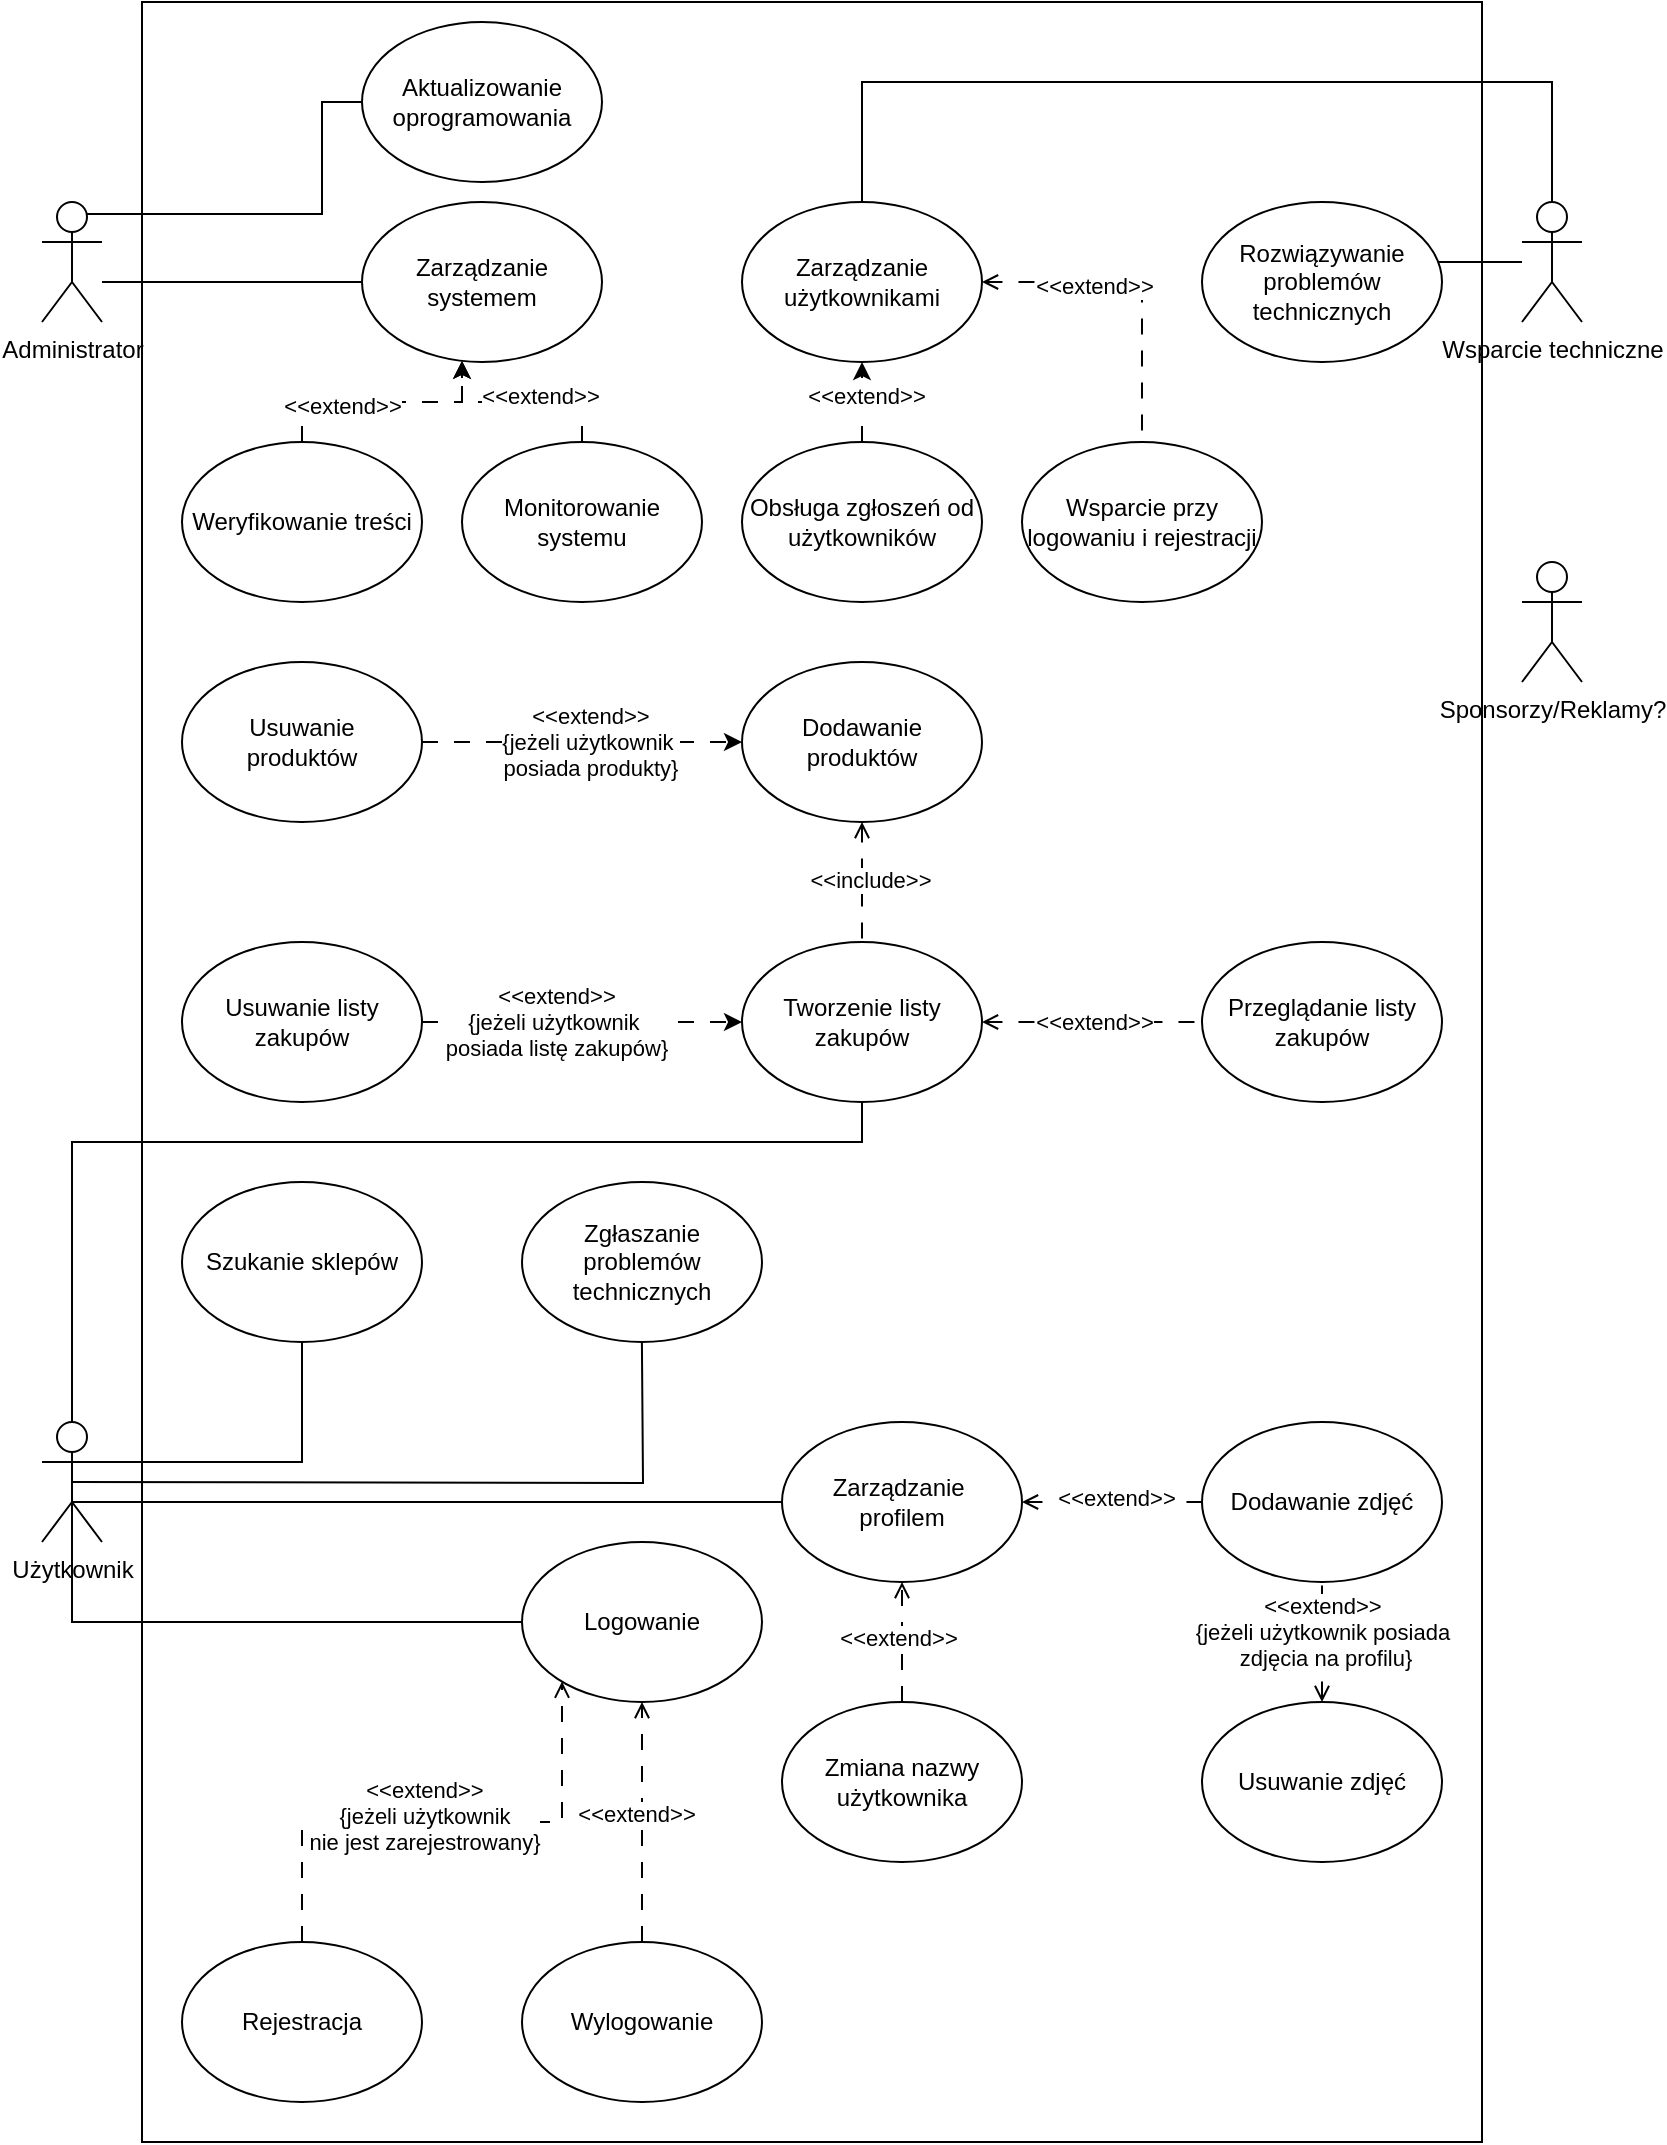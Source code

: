 <mxfile version="24.3.1" type="github">
  <diagram name="Page-1" id="LEZbWoxVUDS4-kTCrXxD">
    <mxGraphModel dx="2206" dy="1280" grid="1" gridSize="10" guides="1" tooltips="1" connect="1" arrows="1" fold="1" page="1" pageScale="1" pageWidth="850" pageHeight="1100" math="0" shadow="0">
      <root>
        <mxCell id="0" />
        <mxCell id="1" parent="0" />
        <mxCell id="qrfRFLxY_1CpP_t62rLR-5" value="" style="rounded=0;whiteSpace=wrap;html=1;" vertex="1" parent="1">
          <mxGeometry x="80" y="20" width="670" height="1070" as="geometry" />
        </mxCell>
        <mxCell id="e0XvPMYwWgMYgYlpoTrx-16" value="" style="edgeStyle=orthogonalEdgeStyle;rounded=0;orthogonalLoop=1;jettySize=auto;html=1;startArrow=none;startFill=0;endArrow=none;endFill=0;" parent="1" source="K87021AXg9v8rqYW4FeP-1" target="e0XvPMYwWgMYgYlpoTrx-7" edge="1">
          <mxGeometry relative="1" as="geometry">
            <Array as="points">
              <mxPoint x="90" y="160" />
              <mxPoint x="90" y="160" />
            </Array>
          </mxGeometry>
        </mxCell>
        <mxCell id="e0XvPMYwWgMYgYlpoTrx-17" style="edgeStyle=orthogonalEdgeStyle;rounded=0;orthogonalLoop=1;jettySize=auto;html=1;exitX=0.75;exitY=0.1;exitDx=0;exitDy=0;exitPerimeter=0;entryX=0;entryY=0.5;entryDx=0;entryDy=0;endArrow=none;endFill=0;" parent="1" source="K87021AXg9v8rqYW4FeP-1" target="K87021AXg9v8rqYW4FeP-9" edge="1">
          <mxGeometry relative="1" as="geometry">
            <Array as="points">
              <mxPoint x="170" y="126" />
              <mxPoint x="170" y="70" />
            </Array>
          </mxGeometry>
        </mxCell>
        <mxCell id="K87021AXg9v8rqYW4FeP-1" value="&lt;div&gt;Administrator&lt;/div&gt;" style="shape=umlActor;verticalLabelPosition=bottom;verticalAlign=top;html=1;outlineConnect=0;" parent="1" vertex="1">
          <mxGeometry x="30" y="120" width="30" height="60" as="geometry" />
        </mxCell>
        <mxCell id="e0XvPMYwWgMYgYlpoTrx-27" style="edgeStyle=orthogonalEdgeStyle;rounded=0;orthogonalLoop=1;jettySize=auto;html=1;endArrow=open;endFill=0;startArrow=none;startFill=0;dashed=1;dashPattern=8 8;" parent="1" source="e0XvPMYwWgMYgYlpoTrx-4" target="e0XvPMYwWgMYgYlpoTrx-3" edge="1">
          <mxGeometry relative="1" as="geometry">
            <Array as="points">
              <mxPoint x="160" y="930" />
              <mxPoint x="290" y="930" />
            </Array>
          </mxGeometry>
        </mxCell>
        <mxCell id="e0XvPMYwWgMYgYlpoTrx-53" value="&lt;div&gt;&amp;lt;&amp;lt;extend&amp;gt;&amp;gt;&lt;/div&gt;&lt;div&gt;{jeżeli użytkownik&lt;/div&gt;&lt;div&gt;nie jest zarejestrowany}&lt;/div&gt;" style="edgeLabel;html=1;align=center;verticalAlign=middle;resizable=0;points=[];" parent="e0XvPMYwWgMYgYlpoTrx-27" vertex="1" connectable="0">
          <mxGeometry x="0.123" y="3" relative="1" as="geometry">
            <mxPoint x="-25" as="offset" />
          </mxGeometry>
        </mxCell>
        <mxCell id="e0XvPMYwWgMYgYlpoTrx-74" style="edgeStyle=orthogonalEdgeStyle;rounded=0;orthogonalLoop=1;jettySize=auto;html=1;exitX=0.5;exitY=0.5;exitDx=0;exitDy=0;exitPerimeter=0;entryX=0;entryY=0.5;entryDx=0;entryDy=0;endArrow=none;endFill=0;" parent="1" source="K87021AXg9v8rqYW4FeP-2" target="e0XvPMYwWgMYgYlpoTrx-43" edge="1">
          <mxGeometry relative="1" as="geometry">
            <Array as="points">
              <mxPoint x="45" y="770" />
            </Array>
          </mxGeometry>
        </mxCell>
        <mxCell id="e0XvPMYwWgMYgYlpoTrx-75" style="edgeStyle=orthogonalEdgeStyle;rounded=0;orthogonalLoop=1;jettySize=auto;html=1;exitX=0.5;exitY=0.5;exitDx=0;exitDy=0;exitPerimeter=0;entryX=0.5;entryY=1;entryDx=0;entryDy=0;endArrow=none;endFill=0;" parent="1" source="K87021AXg9v8rqYW4FeP-2" target="e0XvPMYwWgMYgYlpoTrx-5" edge="1">
          <mxGeometry relative="1" as="geometry">
            <Array as="points">
              <mxPoint x="45" y="750" />
              <mxPoint x="160" y="750" />
            </Array>
          </mxGeometry>
        </mxCell>
        <mxCell id="e0XvPMYwWgMYgYlpoTrx-76" style="edgeStyle=orthogonalEdgeStyle;rounded=0;orthogonalLoop=1;jettySize=auto;html=1;exitX=0.5;exitY=0.5;exitDx=0;exitDy=0;exitPerimeter=0;entryX=0.5;entryY=1;entryDx=0;entryDy=0;endArrow=none;endFill=0;" parent="1" edge="1">
          <mxGeometry relative="1" as="geometry">
            <mxPoint x="44.95" y="760" as="sourcePoint" />
            <mxPoint x="329.95" y="690" as="targetPoint" />
          </mxGeometry>
        </mxCell>
        <mxCell id="K87021AXg9v8rqYW4FeP-2" value="&lt;div&gt;Użytkownik&lt;/div&gt;" style="shape=umlActor;verticalLabelPosition=bottom;verticalAlign=top;html=1;outlineConnect=0;" parent="1" vertex="1">
          <mxGeometry x="30" y="730" width="30" height="60" as="geometry" />
        </mxCell>
        <mxCell id="K87021AXg9v8rqYW4FeP-9" value="&lt;div&gt;Aktualizowanie oprogramowania&lt;/div&gt;" style="ellipse;whiteSpace=wrap;html=1;" parent="1" vertex="1">
          <mxGeometry x="190" y="30" width="120" height="80" as="geometry" />
        </mxCell>
        <mxCell id="K87021AXg9v8rqYW4FeP-10" value="Przeglądanie listy zakupów" style="ellipse;whiteSpace=wrap;html=1;" parent="1" vertex="1">
          <mxGeometry x="610" y="490" width="120" height="80" as="geometry" />
        </mxCell>
        <mxCell id="e0XvPMYwWgMYgYlpoTrx-30" style="edgeStyle=orthogonalEdgeStyle;rounded=0;orthogonalLoop=1;jettySize=auto;html=1;entryX=0;entryY=0.5;entryDx=0;entryDy=0;exitX=1;exitY=0.5;exitDx=0;exitDy=0;startArrow=open;startFill=0;endArrow=none;endFill=0;dashed=1;dashPattern=8 8;" parent="1" source="e0XvPMYwWgMYgYlpoTrx-1" target="K87021AXg9v8rqYW4FeP-10" edge="1">
          <mxGeometry relative="1" as="geometry">
            <mxPoint x="450" y="550" as="sourcePoint" />
            <mxPoint x="370" y="410" as="targetPoint" />
            <Array as="points" />
          </mxGeometry>
        </mxCell>
        <mxCell id="e0XvPMYwWgMYgYlpoTrx-71" value="&amp;lt;&amp;lt;extend&amp;gt;&amp;gt;" style="edgeLabel;html=1;align=center;verticalAlign=middle;resizable=0;points=[];" parent="e0XvPMYwWgMYgYlpoTrx-30" vertex="1" connectable="0">
          <mxGeometry x="0.499" y="-2" relative="1" as="geometry">
            <mxPoint x="-27" y="-2" as="offset" />
          </mxGeometry>
        </mxCell>
        <mxCell id="e0XvPMYwWgMYgYlpoTrx-1" value="Tworzenie listy zakupów" style="ellipse;whiteSpace=wrap;html=1;" parent="1" vertex="1">
          <mxGeometry x="380" y="490" width="120" height="80" as="geometry" />
        </mxCell>
        <mxCell id="e0XvPMYwWgMYgYlpoTrx-2" value="&lt;div&gt;Dodawanie zdjęć&lt;/div&gt;" style="ellipse;whiteSpace=wrap;html=1;" parent="1" vertex="1">
          <mxGeometry x="610" y="730" width="120" height="80" as="geometry" />
        </mxCell>
        <mxCell id="e0XvPMYwWgMYgYlpoTrx-3" value="&lt;div&gt;Logowanie&lt;/div&gt;" style="ellipse;whiteSpace=wrap;html=1;" parent="1" vertex="1">
          <mxGeometry x="270" y="790" width="120" height="80" as="geometry" />
        </mxCell>
        <mxCell id="e0XvPMYwWgMYgYlpoTrx-28" value="" style="edgeStyle=orthogonalEdgeStyle;rounded=0;orthogonalLoop=1;jettySize=auto;html=1;exitX=0.5;exitY=0.5;exitDx=0;exitDy=0;exitPerimeter=0;endArrow=none;endFill=0;" parent="1" source="K87021AXg9v8rqYW4FeP-2" target="e0XvPMYwWgMYgYlpoTrx-3" edge="1">
          <mxGeometry relative="1" as="geometry">
            <Array as="points">
              <mxPoint x="45" y="830" />
              <mxPoint x="330" y="830" />
            </Array>
          </mxGeometry>
        </mxCell>
        <mxCell id="e0XvPMYwWgMYgYlpoTrx-4" value="&lt;div&gt;Rejestracja&lt;/div&gt;" style="ellipse;whiteSpace=wrap;html=1;" parent="1" vertex="1">
          <mxGeometry x="100" y="990" width="120" height="80" as="geometry" />
        </mxCell>
        <mxCell id="e0XvPMYwWgMYgYlpoTrx-5" value="Szukanie sklepów" style="ellipse;whiteSpace=wrap;html=1;" parent="1" vertex="1">
          <mxGeometry x="100" y="610" width="120" height="80" as="geometry" />
        </mxCell>
        <mxCell id="e0XvPMYwWgMYgYlpoTrx-36" value="" style="edgeStyle=orthogonalEdgeStyle;rounded=0;orthogonalLoop=1;jettySize=auto;html=1;startArrow=open;startFill=0;endArrow=none;endFill=0;dashed=1;dashPattern=8 8;" parent="1" source="e0XvPMYwWgMYgYlpoTrx-6" target="e0XvPMYwWgMYgYlpoTrx-33" edge="1">
          <mxGeometry relative="1" as="geometry" />
        </mxCell>
        <mxCell id="qrfRFLxY_1CpP_t62rLR-4" value="&lt;div style=&quot;font-size: 11px;&quot;&gt;&lt;font style=&quot;font-size: 11px;&quot;&gt;&amp;lt;&amp;lt;extend&amp;gt;&amp;gt;&lt;/font&gt;&lt;/div&gt;" style="edgeLabel;html=1;align=center;verticalAlign=middle;resizable=0;points=[];fontSize=12;" vertex="1" connectable="0" parent="e0XvPMYwWgMYgYlpoTrx-36">
          <mxGeometry x="-0.304" y="-2" relative="1" as="geometry">
            <mxPoint as="offset" />
          </mxGeometry>
        </mxCell>
        <mxCell id="e0XvPMYwWgMYgYlpoTrx-6" value="Zarządzanie użytkownikami" style="ellipse;whiteSpace=wrap;html=1;" parent="1" vertex="1">
          <mxGeometry x="380" y="120" width="120" height="80" as="geometry" />
        </mxCell>
        <mxCell id="e0XvPMYwWgMYgYlpoTrx-7" value="Zarządzanie systemem" style="ellipse;whiteSpace=wrap;html=1;" parent="1" vertex="1">
          <mxGeometry x="190" y="120" width="120" height="80" as="geometry" />
        </mxCell>
        <mxCell id="e0XvPMYwWgMYgYlpoTrx-18" value="" style="edgeStyle=orthogonalEdgeStyle;rounded=0;orthogonalLoop=1;jettySize=auto;html=1;dashed=1;dashPattern=8 8;" parent="1" source="e0XvPMYwWgMYgYlpoTrx-8" target="e0XvPMYwWgMYgYlpoTrx-7" edge="1">
          <mxGeometry relative="1" as="geometry">
            <Array as="points">
              <mxPoint x="160" y="220" />
              <mxPoint x="240" y="220" />
            </Array>
          </mxGeometry>
        </mxCell>
        <mxCell id="Vl1ABShufQXzU-Sie8y4-1" value="&amp;lt;&amp;lt;extend&amp;gt;&amp;gt;" style="edgeLabel;html=1;align=center;verticalAlign=middle;resizable=0;points=[];" parent="e0XvPMYwWgMYgYlpoTrx-18" vertex="1" connectable="0">
          <mxGeometry x="-0.339" y="-2" relative="1" as="geometry">
            <mxPoint as="offset" />
          </mxGeometry>
        </mxCell>
        <mxCell id="e0XvPMYwWgMYgYlpoTrx-8" value="Weryfikowanie treści" style="ellipse;whiteSpace=wrap;html=1;" parent="1" vertex="1">
          <mxGeometry x="100" y="240" width="120" height="80" as="geometry" />
        </mxCell>
        <mxCell id="e0XvPMYwWgMYgYlpoTrx-20" style="edgeStyle=orthogonalEdgeStyle;rounded=0;orthogonalLoop=1;jettySize=auto;html=1;endArrow=none;endFill=0;" parent="1" source="e0XvPMYwWgMYgYlpoTrx-9" target="e0XvPMYwWgMYgYlpoTrx-12" edge="1">
          <mxGeometry relative="1" as="geometry">
            <Array as="points">
              <mxPoint x="780" y="160" />
              <mxPoint x="780" y="160" />
            </Array>
          </mxGeometry>
        </mxCell>
        <mxCell id="e0XvPMYwWgMYgYlpoTrx-77" style="edgeStyle=orthogonalEdgeStyle;rounded=0;orthogonalLoop=1;jettySize=auto;html=1;exitX=0.5;exitY=0;exitDx=0;exitDy=0;exitPerimeter=0;entryX=0.5;entryY=0;entryDx=0;entryDy=0;endArrow=none;endFill=0;" parent="1" source="e0XvPMYwWgMYgYlpoTrx-9" target="e0XvPMYwWgMYgYlpoTrx-6" edge="1">
          <mxGeometry relative="1" as="geometry">
            <Array as="points">
              <mxPoint x="785" y="60" />
              <mxPoint x="440" y="60" />
            </Array>
          </mxGeometry>
        </mxCell>
        <mxCell id="e0XvPMYwWgMYgYlpoTrx-9" value="&lt;div&gt;Wsparcie techniczne&lt;/div&gt;" style="shape=umlActor;verticalLabelPosition=bottom;verticalAlign=top;html=1;outlineConnect=0;" parent="1" vertex="1">
          <mxGeometry x="770" y="120" width="30" height="60" as="geometry" />
        </mxCell>
        <mxCell id="e0XvPMYwWgMYgYlpoTrx-10" value="&lt;div&gt;Sponsorzy/Reklamy?&lt;/div&gt;" style="shape=umlActor;verticalLabelPosition=bottom;verticalAlign=top;html=1;outlineConnect=0;" parent="1" vertex="1">
          <mxGeometry x="770" y="300" width="30" height="60" as="geometry" />
        </mxCell>
        <mxCell id="e0XvPMYwWgMYgYlpoTrx-21" value="" style="edgeStyle=orthogonalEdgeStyle;rounded=0;orthogonalLoop=1;jettySize=auto;html=1;dashed=1;dashPattern=8 8;" parent="1" source="e0XvPMYwWgMYgYlpoTrx-11" target="e0XvPMYwWgMYgYlpoTrx-6" edge="1">
          <mxGeometry relative="1" as="geometry" />
        </mxCell>
        <mxCell id="Vl1ABShufQXzU-Sie8y4-2" value="&amp;lt;&amp;lt;extend&amp;gt;&amp;gt;" style="edgeLabel;html=1;align=center;verticalAlign=middle;resizable=0;points=[];" parent="e0XvPMYwWgMYgYlpoTrx-21" vertex="1" connectable="0">
          <mxGeometry x="0.167" y="-2" relative="1" as="geometry">
            <mxPoint as="offset" />
          </mxGeometry>
        </mxCell>
        <mxCell id="e0XvPMYwWgMYgYlpoTrx-11" value="Obsługa zgłoszeń od użytkowników" style="ellipse;whiteSpace=wrap;html=1;" parent="1" vertex="1">
          <mxGeometry x="380" y="240" width="120" height="80" as="geometry" />
        </mxCell>
        <mxCell id="e0XvPMYwWgMYgYlpoTrx-12" value="Rozwiązywanie problemów technicznych" style="ellipse;whiteSpace=wrap;html=1;" parent="1" vertex="1">
          <mxGeometry x="610" y="120" width="120" height="80" as="geometry" />
        </mxCell>
        <mxCell id="e0XvPMYwWgMYgYlpoTrx-33" value="Wsparcie przy logowaniu i rejestracji" style="ellipse;whiteSpace=wrap;html=1;" parent="1" vertex="1">
          <mxGeometry x="520" y="240" width="120" height="80" as="geometry" />
        </mxCell>
        <mxCell id="e0XvPMYwWgMYgYlpoTrx-37" value="Zgłaszanie problemów technicznych" style="ellipse;whiteSpace=wrap;html=1;" parent="1" vertex="1">
          <mxGeometry x="270" y="610" width="120" height="80" as="geometry" />
        </mxCell>
        <mxCell id="e0XvPMYwWgMYgYlpoTrx-40" value="" style="edgeStyle=orthogonalEdgeStyle;rounded=0;orthogonalLoop=1;jettySize=auto;html=1;dashed=1;dashPattern=8 8;" parent="1" source="e0XvPMYwWgMYgYlpoTrx-39" target="e0XvPMYwWgMYgYlpoTrx-1" edge="1">
          <mxGeometry relative="1" as="geometry" />
        </mxCell>
        <mxCell id="e0XvPMYwWgMYgYlpoTrx-65" value="&lt;div&gt;&amp;lt;&amp;lt;extend&amp;gt;&amp;gt;&lt;/div&gt;&lt;div&gt;{jeżeli użytkownik&amp;nbsp;&lt;/div&gt;&lt;div&gt;posiada listę zakupów}&lt;br&gt;&lt;/div&gt;" style="edgeLabel;html=1;align=center;verticalAlign=middle;resizable=0;points=[];" parent="e0XvPMYwWgMYgYlpoTrx-40" vertex="1" connectable="0">
          <mxGeometry x="-0.279" relative="1" as="geometry">
            <mxPoint x="9" as="offset" />
          </mxGeometry>
        </mxCell>
        <mxCell id="e0XvPMYwWgMYgYlpoTrx-39" value="Usuwanie listy zakupów" style="ellipse;whiteSpace=wrap;html=1;" parent="1" vertex="1">
          <mxGeometry x="100" y="490" width="120" height="80" as="geometry" />
        </mxCell>
        <mxCell id="e0XvPMYwWgMYgYlpoTrx-42" style="edgeStyle=orthogonalEdgeStyle;rounded=0;orthogonalLoop=1;jettySize=auto;html=1;startArrow=open;startFill=0;endArrow=none;endFill=0;dashed=1;dashPattern=8 8;" parent="1" source="e0XvPMYwWgMYgYlpoTrx-41" target="e0XvPMYwWgMYgYlpoTrx-1" edge="1">
          <mxGeometry relative="1" as="geometry">
            <Array as="points" />
          </mxGeometry>
        </mxCell>
        <mxCell id="e0XvPMYwWgMYgYlpoTrx-72" value="&amp;lt;&amp;lt;include&amp;gt;&amp;gt;" style="edgeLabel;html=1;align=center;verticalAlign=middle;resizable=0;points=[];" parent="e0XvPMYwWgMYgYlpoTrx-42" vertex="1" connectable="0">
          <mxGeometry x="-0.041" y="4" relative="1" as="geometry">
            <mxPoint as="offset" />
          </mxGeometry>
        </mxCell>
        <mxCell id="e0XvPMYwWgMYgYlpoTrx-41" value="Dodawanie produktów" style="ellipse;whiteSpace=wrap;html=1;" parent="1" vertex="1">
          <mxGeometry x="380" y="350" width="120" height="80" as="geometry" />
        </mxCell>
        <mxCell id="e0XvPMYwWgMYgYlpoTrx-44" value="" style="edgeStyle=orthogonalEdgeStyle;rounded=0;orthogonalLoop=1;jettySize=auto;html=1;startArrow=open;startFill=0;endArrow=none;endFill=0;dashed=1;dashPattern=8 8;" parent="1" source="e0XvPMYwWgMYgYlpoTrx-43" target="e0XvPMYwWgMYgYlpoTrx-2" edge="1">
          <mxGeometry relative="1" as="geometry" />
        </mxCell>
        <mxCell id="Vl1ABShufQXzU-Sie8y4-8" value="&amp;lt;&amp;lt;extend&amp;gt;&amp;gt;" style="edgeLabel;html=1;align=center;verticalAlign=middle;resizable=0;points=[];" parent="e0XvPMYwWgMYgYlpoTrx-44" vertex="1" connectable="0">
          <mxGeometry x="0.044" y="2" relative="1" as="geometry">
            <mxPoint as="offset" />
          </mxGeometry>
        </mxCell>
        <mxCell id="e0XvPMYwWgMYgYlpoTrx-43" value="&lt;div&gt;Zarządzanie&amp;nbsp;&lt;/div&gt;&lt;div&gt;profilem&lt;/div&gt;" style="ellipse;whiteSpace=wrap;html=1;" parent="1" vertex="1">
          <mxGeometry x="400" y="730" width="120" height="80" as="geometry" />
        </mxCell>
        <mxCell id="e0XvPMYwWgMYgYlpoTrx-48" value="" style="edgeStyle=orthogonalEdgeStyle;rounded=0;orthogonalLoop=1;jettySize=auto;html=1;endArrow=open;endFill=0;startArrow=none;startFill=0;dashed=1;dashPattern=8 8;" parent="1" source="e0XvPMYwWgMYgYlpoTrx-47" target="e0XvPMYwWgMYgYlpoTrx-43" edge="1">
          <mxGeometry relative="1" as="geometry" />
        </mxCell>
        <mxCell id="e0XvPMYwWgMYgYlpoTrx-62" value="&lt;div&gt;&amp;lt;&amp;lt;extend&amp;gt;&amp;gt;&lt;/div&gt;" style="edgeLabel;html=1;align=center;verticalAlign=middle;resizable=0;points=[];" parent="e0XvPMYwWgMYgYlpoTrx-48" vertex="1" connectable="0">
          <mxGeometry x="0.078" y="2" relative="1" as="geometry">
            <mxPoint as="offset" />
          </mxGeometry>
        </mxCell>
        <mxCell id="e0XvPMYwWgMYgYlpoTrx-47" value="&lt;div&gt;Zmiana nazwy użytkownika&lt;/div&gt;" style="ellipse;whiteSpace=wrap;html=1;" parent="1" vertex="1">
          <mxGeometry x="400" y="870" width="120" height="80" as="geometry" />
        </mxCell>
        <mxCell id="e0XvPMYwWgMYgYlpoTrx-50" value="" style="edgeStyle=orthogonalEdgeStyle;rounded=0;orthogonalLoop=1;jettySize=auto;html=1;startArrow=none;startFill=0;endArrow=open;endFill=0;dashed=1;dashPattern=8 8;exitX=0.5;exitY=0;exitDx=0;exitDy=0;" parent="1" source="e0XvPMYwWgMYgYlpoTrx-49" edge="1">
          <mxGeometry relative="1" as="geometry">
            <mxPoint x="330" y="870" as="targetPoint" />
            <Array as="points">
              <mxPoint x="330" y="890" />
              <mxPoint x="330" y="890" />
            </Array>
          </mxGeometry>
        </mxCell>
        <mxCell id="e0XvPMYwWgMYgYlpoTrx-60" value="&lt;div&gt;&amp;lt;&amp;lt;extend&amp;gt;&amp;gt;&lt;/div&gt;" style="edgeLabel;html=1;align=center;verticalAlign=middle;resizable=0;points=[];" parent="e0XvPMYwWgMYgYlpoTrx-50" vertex="1" connectable="0">
          <mxGeometry x="0.078" y="3" relative="1" as="geometry">
            <mxPoint as="offset" />
          </mxGeometry>
        </mxCell>
        <mxCell id="e0XvPMYwWgMYgYlpoTrx-49" value="Wylogowanie" style="ellipse;whiteSpace=wrap;html=1;" parent="1" vertex="1">
          <mxGeometry x="270" y="990" width="120" height="80" as="geometry" />
        </mxCell>
        <mxCell id="e0XvPMYwWgMYgYlpoTrx-56" style="edgeStyle=orthogonalEdgeStyle;rounded=0;orthogonalLoop=1;jettySize=auto;html=1;exitX=1;exitY=0.5;exitDx=0;exitDy=0;entryX=0;entryY=0.5;entryDx=0;entryDy=0;dashed=1;dashPattern=8 8;" parent="1" source="e0XvPMYwWgMYgYlpoTrx-55" target="e0XvPMYwWgMYgYlpoTrx-41" edge="1">
          <mxGeometry relative="1" as="geometry">
            <Array as="points">
              <mxPoint x="370" y="390" />
              <mxPoint x="370" y="390" />
            </Array>
          </mxGeometry>
        </mxCell>
        <mxCell id="e0XvPMYwWgMYgYlpoTrx-70" value="&lt;div&gt;&amp;lt;&amp;lt;extend&amp;gt;&amp;gt;&lt;/div&gt;&lt;div&gt;{jeżeli użytkownik&amp;nbsp;&lt;/div&gt;&lt;div&gt;posiada produkty}&lt;br&gt;&lt;/div&gt;" style="edgeLabel;html=1;align=center;verticalAlign=middle;resizable=0;points=[];" parent="e0XvPMYwWgMYgYlpoTrx-56" vertex="1" connectable="0">
          <mxGeometry x="-0.304" y="-1" relative="1" as="geometry">
            <mxPoint x="28" y="-1" as="offset" />
          </mxGeometry>
        </mxCell>
        <mxCell id="e0XvPMYwWgMYgYlpoTrx-55" value="&lt;div&gt;Usuwanie&lt;/div&gt;&lt;div&gt;produktów&lt;/div&gt;" style="ellipse;whiteSpace=wrap;html=1;" parent="1" vertex="1">
          <mxGeometry x="100" y="350" width="120" height="80" as="geometry" />
        </mxCell>
        <mxCell id="e0XvPMYwWgMYgYlpoTrx-58" style="edgeStyle=orthogonalEdgeStyle;rounded=0;orthogonalLoop=1;jettySize=auto;html=1;exitX=0.5;exitY=0;exitDx=0;exitDy=0;entryX=0.5;entryY=1;entryDx=0;entryDy=0;startArrow=open;startFill=0;endArrow=none;endFill=0;dashed=1;dashPattern=8 8;" parent="1" source="e0XvPMYwWgMYgYlpoTrx-57" target="e0XvPMYwWgMYgYlpoTrx-2" edge="1">
          <mxGeometry relative="1" as="geometry" />
        </mxCell>
        <mxCell id="e0XvPMYwWgMYgYlpoTrx-64" value="&lt;div&gt;&amp;lt;&amp;lt;extend&amp;gt;&amp;gt;&lt;/div&gt;&lt;div&gt;{jeżeli użytkownik posiada&lt;/div&gt;&lt;div&gt;&amp;nbsp;zdjęcia na profilu}&lt;br&gt;&lt;/div&gt;" style="edgeLabel;html=1;align=center;verticalAlign=middle;resizable=0;points=[];" parent="e0XvPMYwWgMYgYlpoTrx-58" vertex="1" connectable="0">
          <mxGeometry x="0.162" relative="1" as="geometry">
            <mxPoint as="offset" />
          </mxGeometry>
        </mxCell>
        <mxCell id="e0XvPMYwWgMYgYlpoTrx-57" value="Usuwanie zdjęć" style="ellipse;whiteSpace=wrap;html=1;" parent="1" vertex="1">
          <mxGeometry x="610" y="870" width="120" height="80" as="geometry" />
        </mxCell>
        <mxCell id="e0XvPMYwWgMYgYlpoTrx-69" style="edgeStyle=orthogonalEdgeStyle;rounded=0;orthogonalLoop=1;jettySize=auto;html=1;exitX=0.5;exitY=0;exitDx=0;exitDy=0;exitPerimeter=0;entryX=0.5;entryY=1;entryDx=0;entryDy=0;endArrow=none;endFill=0;" parent="1" source="K87021AXg9v8rqYW4FeP-2" target="e0XvPMYwWgMYgYlpoTrx-1" edge="1">
          <mxGeometry relative="1" as="geometry">
            <mxPoint x="425" y="570" as="targetPoint" />
            <Array as="points">
              <mxPoint x="45" y="590" />
              <mxPoint x="440" y="590" />
            </Array>
          </mxGeometry>
        </mxCell>
        <mxCell id="Vl1ABShufQXzU-Sie8y4-4" value="" style="edgeStyle=orthogonalEdgeStyle;rounded=0;orthogonalLoop=1;jettySize=auto;html=1;dashed=1;dashPattern=8 8;" parent="1" source="Vl1ABShufQXzU-Sie8y4-3" target="e0XvPMYwWgMYgYlpoTrx-7" edge="1">
          <mxGeometry relative="1" as="geometry">
            <Array as="points">
              <mxPoint x="300" y="220" />
              <mxPoint x="240" y="220" />
            </Array>
          </mxGeometry>
        </mxCell>
        <mxCell id="Vl1ABShufQXzU-Sie8y4-5" value="&amp;lt;&amp;lt;extend&amp;gt;&amp;gt;" style="edgeLabel;html=1;align=center;verticalAlign=middle;resizable=0;points=[];" parent="Vl1ABShufQXzU-Sie8y4-4" vertex="1" connectable="0">
          <mxGeometry x="-0.178" y="-3" relative="1" as="geometry">
            <mxPoint as="offset" />
          </mxGeometry>
        </mxCell>
        <mxCell id="Vl1ABShufQXzU-Sie8y4-3" value="&lt;div&gt;Monitorowanie&lt;/div&gt;&lt;div&gt;systemu&lt;/div&gt;" style="ellipse;whiteSpace=wrap;html=1;" parent="1" vertex="1">
          <mxGeometry x="240" y="240" width="120" height="80" as="geometry" />
        </mxCell>
      </root>
    </mxGraphModel>
  </diagram>
</mxfile>
